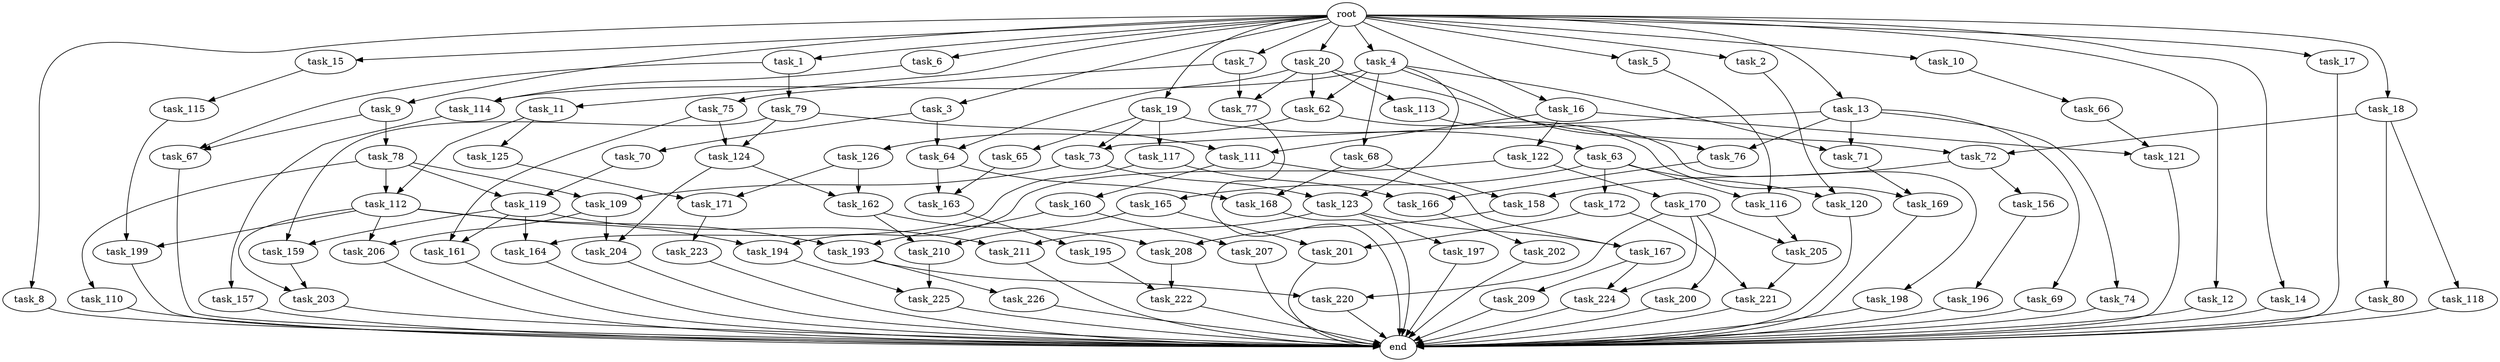 digraph G {
  root [size="0.000000"];
  task_1 [size="1.024000"];
  task_2 [size="1.024000"];
  task_3 [size="1.024000"];
  task_4 [size="1.024000"];
  task_5 [size="1.024000"];
  task_6 [size="1.024000"];
  task_7 [size="1.024000"];
  task_8 [size="1.024000"];
  task_9 [size="1.024000"];
  task_10 [size="1.024000"];
  task_11 [size="1.024000"];
  task_12 [size="1.024000"];
  task_13 [size="1.024000"];
  task_14 [size="1.024000"];
  task_15 [size="1.024000"];
  task_16 [size="1.024000"];
  task_17 [size="1.024000"];
  task_18 [size="1.024000"];
  task_19 [size="1.024000"];
  task_20 [size="1.024000"];
  task_62 [size="558345748.480000"];
  task_63 [size="214748364.800000"];
  task_64 [size="1279900254.208000"];
  task_65 [size="214748364.800000"];
  task_66 [size="137438953.472000"];
  task_67 [size="1099511627.776000"];
  task_68 [size="137438953.472000"];
  task_69 [size="77309411.328000"];
  task_70 [size="858993459.200000"];
  task_71 [size="214748364.800000"];
  task_72 [size="841813590.016000"];
  task_73 [size="292057776.128000"];
  task_74 [size="77309411.328000"];
  task_75 [size="858993459.200000"];
  task_76 [size="214748364.800000"];
  task_77 [size="1279900254.208000"];
  task_78 [size="549755813.888000"];
  task_79 [size="549755813.888000"];
  task_80 [size="420906795.008000"];
  task_109 [size="858993459.200000"];
  task_110 [size="309237645.312000"];
  task_111 [size="627065225.216000"];
  task_112 [size="386547056.640000"];
  task_113 [size="420906795.008000"];
  task_114 [size="446676598.784000"];
  task_115 [size="137438953.472000"];
  task_116 [size="996432412.672000"];
  task_117 [size="214748364.800000"];
  task_118 [size="420906795.008000"];
  task_119 [size="386547056.640000"];
  task_120 [size="1073741824.000000"];
  task_121 [size="111669149.696000"];
  task_122 [size="77309411.328000"];
  task_123 [size="687194767.360000"];
  task_124 [size="764504178.688000"];
  task_125 [size="77309411.328000"];
  task_126 [size="420906795.008000"];
  task_156 [size="858993459.200000"];
  task_157 [size="77309411.328000"];
  task_158 [size="1717986918.400000"];
  task_159 [size="1099511627.776000"];
  task_160 [size="420906795.008000"];
  task_161 [size="764504178.688000"];
  task_162 [size="1116691496.960000"];
  task_163 [size="111669149.696000"];
  task_164 [size="687194767.360000"];
  task_165 [size="858993459.200000"];
  task_166 [size="558345748.480000"];
  task_167 [size="635655159.808000"];
  task_168 [size="936302870.528000"];
  task_169 [size="1116691496.960000"];
  task_170 [size="34359738.368000"];
  task_171 [size="910533066.752000"];
  task_172 [size="858993459.200000"];
  task_193 [size="1005022347.264000"];
  task_194 [size="343597383.680000"];
  task_195 [size="137438953.472000"];
  task_196 [size="214748364.800000"];
  task_197 [size="214748364.800000"];
  task_198 [size="858993459.200000"];
  task_199 [size="1005022347.264000"];
  task_200 [size="34359738.368000"];
  task_201 [size="352187318.272000"];
  task_202 [size="77309411.328000"];
  task_203 [size="730144440.320000"];
  task_204 [size="1116691496.960000"];
  task_205 [size="584115552.256000"];
  task_206 [size="1005022347.264000"];
  task_207 [size="695784701.952000"];
  task_208 [size="386547056.640000"];
  task_209 [size="549755813.888000"];
  task_210 [size="214748364.800000"];
  task_211 [size="764504178.688000"];
  task_220 [size="893353197.568000"];
  task_221 [size="764504178.688000"];
  task_222 [size="635655159.808000"];
  task_223 [size="420906795.008000"];
  task_224 [size="584115552.256000"];
  task_225 [size="343597383.680000"];
  task_226 [size="858993459.200000"];
  end [size="0.000000"];

  root -> task_1 [size="1.000000"];
  root -> task_2 [size="1.000000"];
  root -> task_3 [size="1.000000"];
  root -> task_4 [size="1.000000"];
  root -> task_5 [size="1.000000"];
  root -> task_6 [size="1.000000"];
  root -> task_7 [size="1.000000"];
  root -> task_8 [size="1.000000"];
  root -> task_9 [size="1.000000"];
  root -> task_10 [size="1.000000"];
  root -> task_11 [size="1.000000"];
  root -> task_12 [size="1.000000"];
  root -> task_13 [size="1.000000"];
  root -> task_14 [size="1.000000"];
  root -> task_15 [size="1.000000"];
  root -> task_16 [size="1.000000"];
  root -> task_17 [size="1.000000"];
  root -> task_18 [size="1.000000"];
  root -> task_19 [size="1.000000"];
  root -> task_20 [size="1.000000"];
  task_1 -> task_67 [size="536870912.000000"];
  task_1 -> task_79 [size="536870912.000000"];
  task_2 -> task_120 [size="209715200.000000"];
  task_3 -> task_64 [size="838860800.000000"];
  task_3 -> task_70 [size="838860800.000000"];
  task_4 -> task_62 [size="134217728.000000"];
  task_4 -> task_68 [size="134217728.000000"];
  task_4 -> task_71 [size="134217728.000000"];
  task_4 -> task_76 [size="134217728.000000"];
  task_4 -> task_114 [size="134217728.000000"];
  task_4 -> task_123 [size="134217728.000000"];
  task_5 -> task_116 [size="134217728.000000"];
  task_6 -> task_114 [size="301989888.000000"];
  task_7 -> task_75 [size="838860800.000000"];
  task_7 -> task_77 [size="838860800.000000"];
  task_8 -> end [size="1.000000"];
  task_9 -> task_67 [size="536870912.000000"];
  task_9 -> task_78 [size="536870912.000000"];
  task_10 -> task_66 [size="134217728.000000"];
  task_11 -> task_112 [size="75497472.000000"];
  task_11 -> task_125 [size="75497472.000000"];
  task_12 -> end [size="1.000000"];
  task_13 -> task_69 [size="75497472.000000"];
  task_13 -> task_71 [size="75497472.000000"];
  task_13 -> task_73 [size="75497472.000000"];
  task_13 -> task_74 [size="75497472.000000"];
  task_13 -> task_76 [size="75497472.000000"];
  task_14 -> end [size="1.000000"];
  task_15 -> task_115 [size="134217728.000000"];
  task_16 -> task_111 [size="75497472.000000"];
  task_16 -> task_121 [size="75497472.000000"];
  task_16 -> task_122 [size="75497472.000000"];
  task_17 -> end [size="1.000000"];
  task_18 -> task_72 [size="411041792.000000"];
  task_18 -> task_80 [size="411041792.000000"];
  task_18 -> task_118 [size="411041792.000000"];
  task_19 -> task_63 [size="209715200.000000"];
  task_19 -> task_65 [size="209715200.000000"];
  task_19 -> task_73 [size="209715200.000000"];
  task_19 -> task_117 [size="209715200.000000"];
  task_20 -> task_62 [size="411041792.000000"];
  task_20 -> task_64 [size="411041792.000000"];
  task_20 -> task_72 [size="411041792.000000"];
  task_20 -> task_77 [size="411041792.000000"];
  task_20 -> task_113 [size="411041792.000000"];
  task_62 -> task_126 [size="411041792.000000"];
  task_62 -> task_169 [size="411041792.000000"];
  task_63 -> task_116 [size="838860800.000000"];
  task_63 -> task_120 [size="838860800.000000"];
  task_63 -> task_165 [size="838860800.000000"];
  task_63 -> task_172 [size="838860800.000000"];
  task_64 -> task_163 [size="75497472.000000"];
  task_64 -> task_168 [size="75497472.000000"];
  task_65 -> task_163 [size="33554432.000000"];
  task_66 -> task_121 [size="33554432.000000"];
  task_67 -> end [size="1.000000"];
  task_68 -> task_158 [size="838860800.000000"];
  task_68 -> task_168 [size="838860800.000000"];
  task_69 -> end [size="1.000000"];
  task_70 -> task_119 [size="75497472.000000"];
  task_71 -> task_169 [size="679477248.000000"];
  task_72 -> task_156 [size="838860800.000000"];
  task_72 -> task_158 [size="838860800.000000"];
  task_73 -> task_109 [size="536870912.000000"];
  task_73 -> task_123 [size="536870912.000000"];
  task_74 -> end [size="1.000000"];
  task_75 -> task_124 [size="209715200.000000"];
  task_75 -> task_161 [size="209715200.000000"];
  task_76 -> task_166 [size="411041792.000000"];
  task_77 -> end [size="1.000000"];
  task_78 -> task_109 [size="301989888.000000"];
  task_78 -> task_110 [size="301989888.000000"];
  task_78 -> task_112 [size="301989888.000000"];
  task_78 -> task_119 [size="301989888.000000"];
  task_79 -> task_111 [size="536870912.000000"];
  task_79 -> task_124 [size="536870912.000000"];
  task_79 -> task_159 [size="536870912.000000"];
  task_80 -> end [size="1.000000"];
  task_109 -> task_204 [size="679477248.000000"];
  task_109 -> task_206 [size="679477248.000000"];
  task_110 -> end [size="1.000000"];
  task_111 -> task_160 [size="411041792.000000"];
  task_111 -> task_167 [size="411041792.000000"];
  task_112 -> task_193 [size="301989888.000000"];
  task_112 -> task_194 [size="301989888.000000"];
  task_112 -> task_199 [size="301989888.000000"];
  task_112 -> task_203 [size="301989888.000000"];
  task_112 -> task_206 [size="301989888.000000"];
  task_113 -> task_198 [size="838860800.000000"];
  task_114 -> task_157 [size="75497472.000000"];
  task_115 -> task_199 [size="679477248.000000"];
  task_116 -> task_205 [size="536870912.000000"];
  task_117 -> task_164 [size="134217728.000000"];
  task_117 -> task_166 [size="134217728.000000"];
  task_118 -> end [size="1.000000"];
  task_119 -> task_159 [size="536870912.000000"];
  task_119 -> task_161 [size="536870912.000000"];
  task_119 -> task_164 [size="536870912.000000"];
  task_119 -> task_211 [size="536870912.000000"];
  task_120 -> end [size="1.000000"];
  task_121 -> end [size="1.000000"];
  task_122 -> task_170 [size="33554432.000000"];
  task_122 -> task_194 [size="33554432.000000"];
  task_123 -> task_167 [size="209715200.000000"];
  task_123 -> task_197 [size="209715200.000000"];
  task_123 -> task_211 [size="209715200.000000"];
  task_124 -> task_162 [size="411041792.000000"];
  task_124 -> task_204 [size="411041792.000000"];
  task_125 -> task_171 [size="209715200.000000"];
  task_126 -> task_162 [size="679477248.000000"];
  task_126 -> task_171 [size="679477248.000000"];
  task_156 -> task_196 [size="209715200.000000"];
  task_157 -> end [size="1.000000"];
  task_158 -> task_208 [size="301989888.000000"];
  task_159 -> task_203 [size="411041792.000000"];
  task_160 -> task_193 [size="679477248.000000"];
  task_160 -> task_207 [size="679477248.000000"];
  task_161 -> end [size="1.000000"];
  task_162 -> task_208 [size="75497472.000000"];
  task_162 -> task_210 [size="75497472.000000"];
  task_163 -> task_195 [size="134217728.000000"];
  task_164 -> end [size="1.000000"];
  task_165 -> task_201 [size="134217728.000000"];
  task_165 -> task_210 [size="134217728.000000"];
  task_166 -> task_202 [size="75497472.000000"];
  task_167 -> task_209 [size="536870912.000000"];
  task_167 -> task_224 [size="536870912.000000"];
  task_168 -> end [size="1.000000"];
  task_169 -> end [size="1.000000"];
  task_170 -> task_200 [size="33554432.000000"];
  task_170 -> task_205 [size="33554432.000000"];
  task_170 -> task_220 [size="33554432.000000"];
  task_170 -> task_224 [size="33554432.000000"];
  task_171 -> task_223 [size="411041792.000000"];
  task_172 -> task_201 [size="209715200.000000"];
  task_172 -> task_221 [size="209715200.000000"];
  task_193 -> task_220 [size="838860800.000000"];
  task_193 -> task_226 [size="838860800.000000"];
  task_194 -> task_225 [size="33554432.000000"];
  task_195 -> task_222 [size="411041792.000000"];
  task_196 -> end [size="1.000000"];
  task_197 -> end [size="1.000000"];
  task_198 -> end [size="1.000000"];
  task_199 -> end [size="1.000000"];
  task_200 -> end [size="1.000000"];
  task_201 -> end [size="1.000000"];
  task_202 -> end [size="1.000000"];
  task_203 -> end [size="1.000000"];
  task_204 -> end [size="1.000000"];
  task_205 -> task_221 [size="536870912.000000"];
  task_206 -> end [size="1.000000"];
  task_207 -> end [size="1.000000"];
  task_208 -> task_222 [size="209715200.000000"];
  task_209 -> end [size="1.000000"];
  task_210 -> task_225 [size="301989888.000000"];
  task_211 -> end [size="1.000000"];
  task_220 -> end [size="1.000000"];
  task_221 -> end [size="1.000000"];
  task_222 -> end [size="1.000000"];
  task_223 -> end [size="1.000000"];
  task_224 -> end [size="1.000000"];
  task_225 -> end [size="1.000000"];
  task_226 -> end [size="1.000000"];
}

